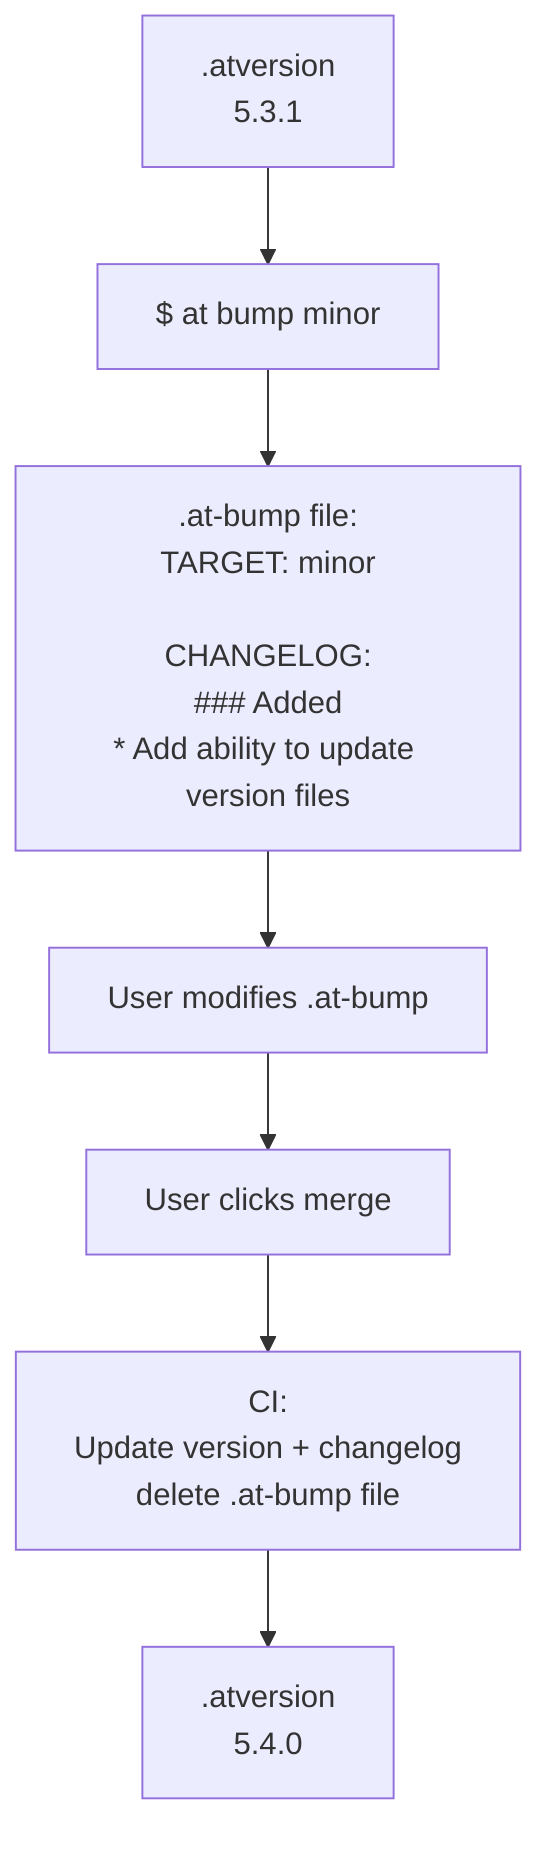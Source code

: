 graph TD
    A[.atversion<br>5.3.1]
    B["$ at bump minor <br>"]
    D[".at-bump file:<br>TARGET: minor<br><br>CHANGELOG:<br>### Added<br>* Add ability to update version files"]
    E[User modifies .at-bump]
    F[User clicks merge]
    G[CI:<br>Update version + changelog<br>delete .at-bump file]
    H[.atversion<br>5.4.0]

    A --> B
    B --> D
    D --> E
    E --> F
    F --> G
    G --> H